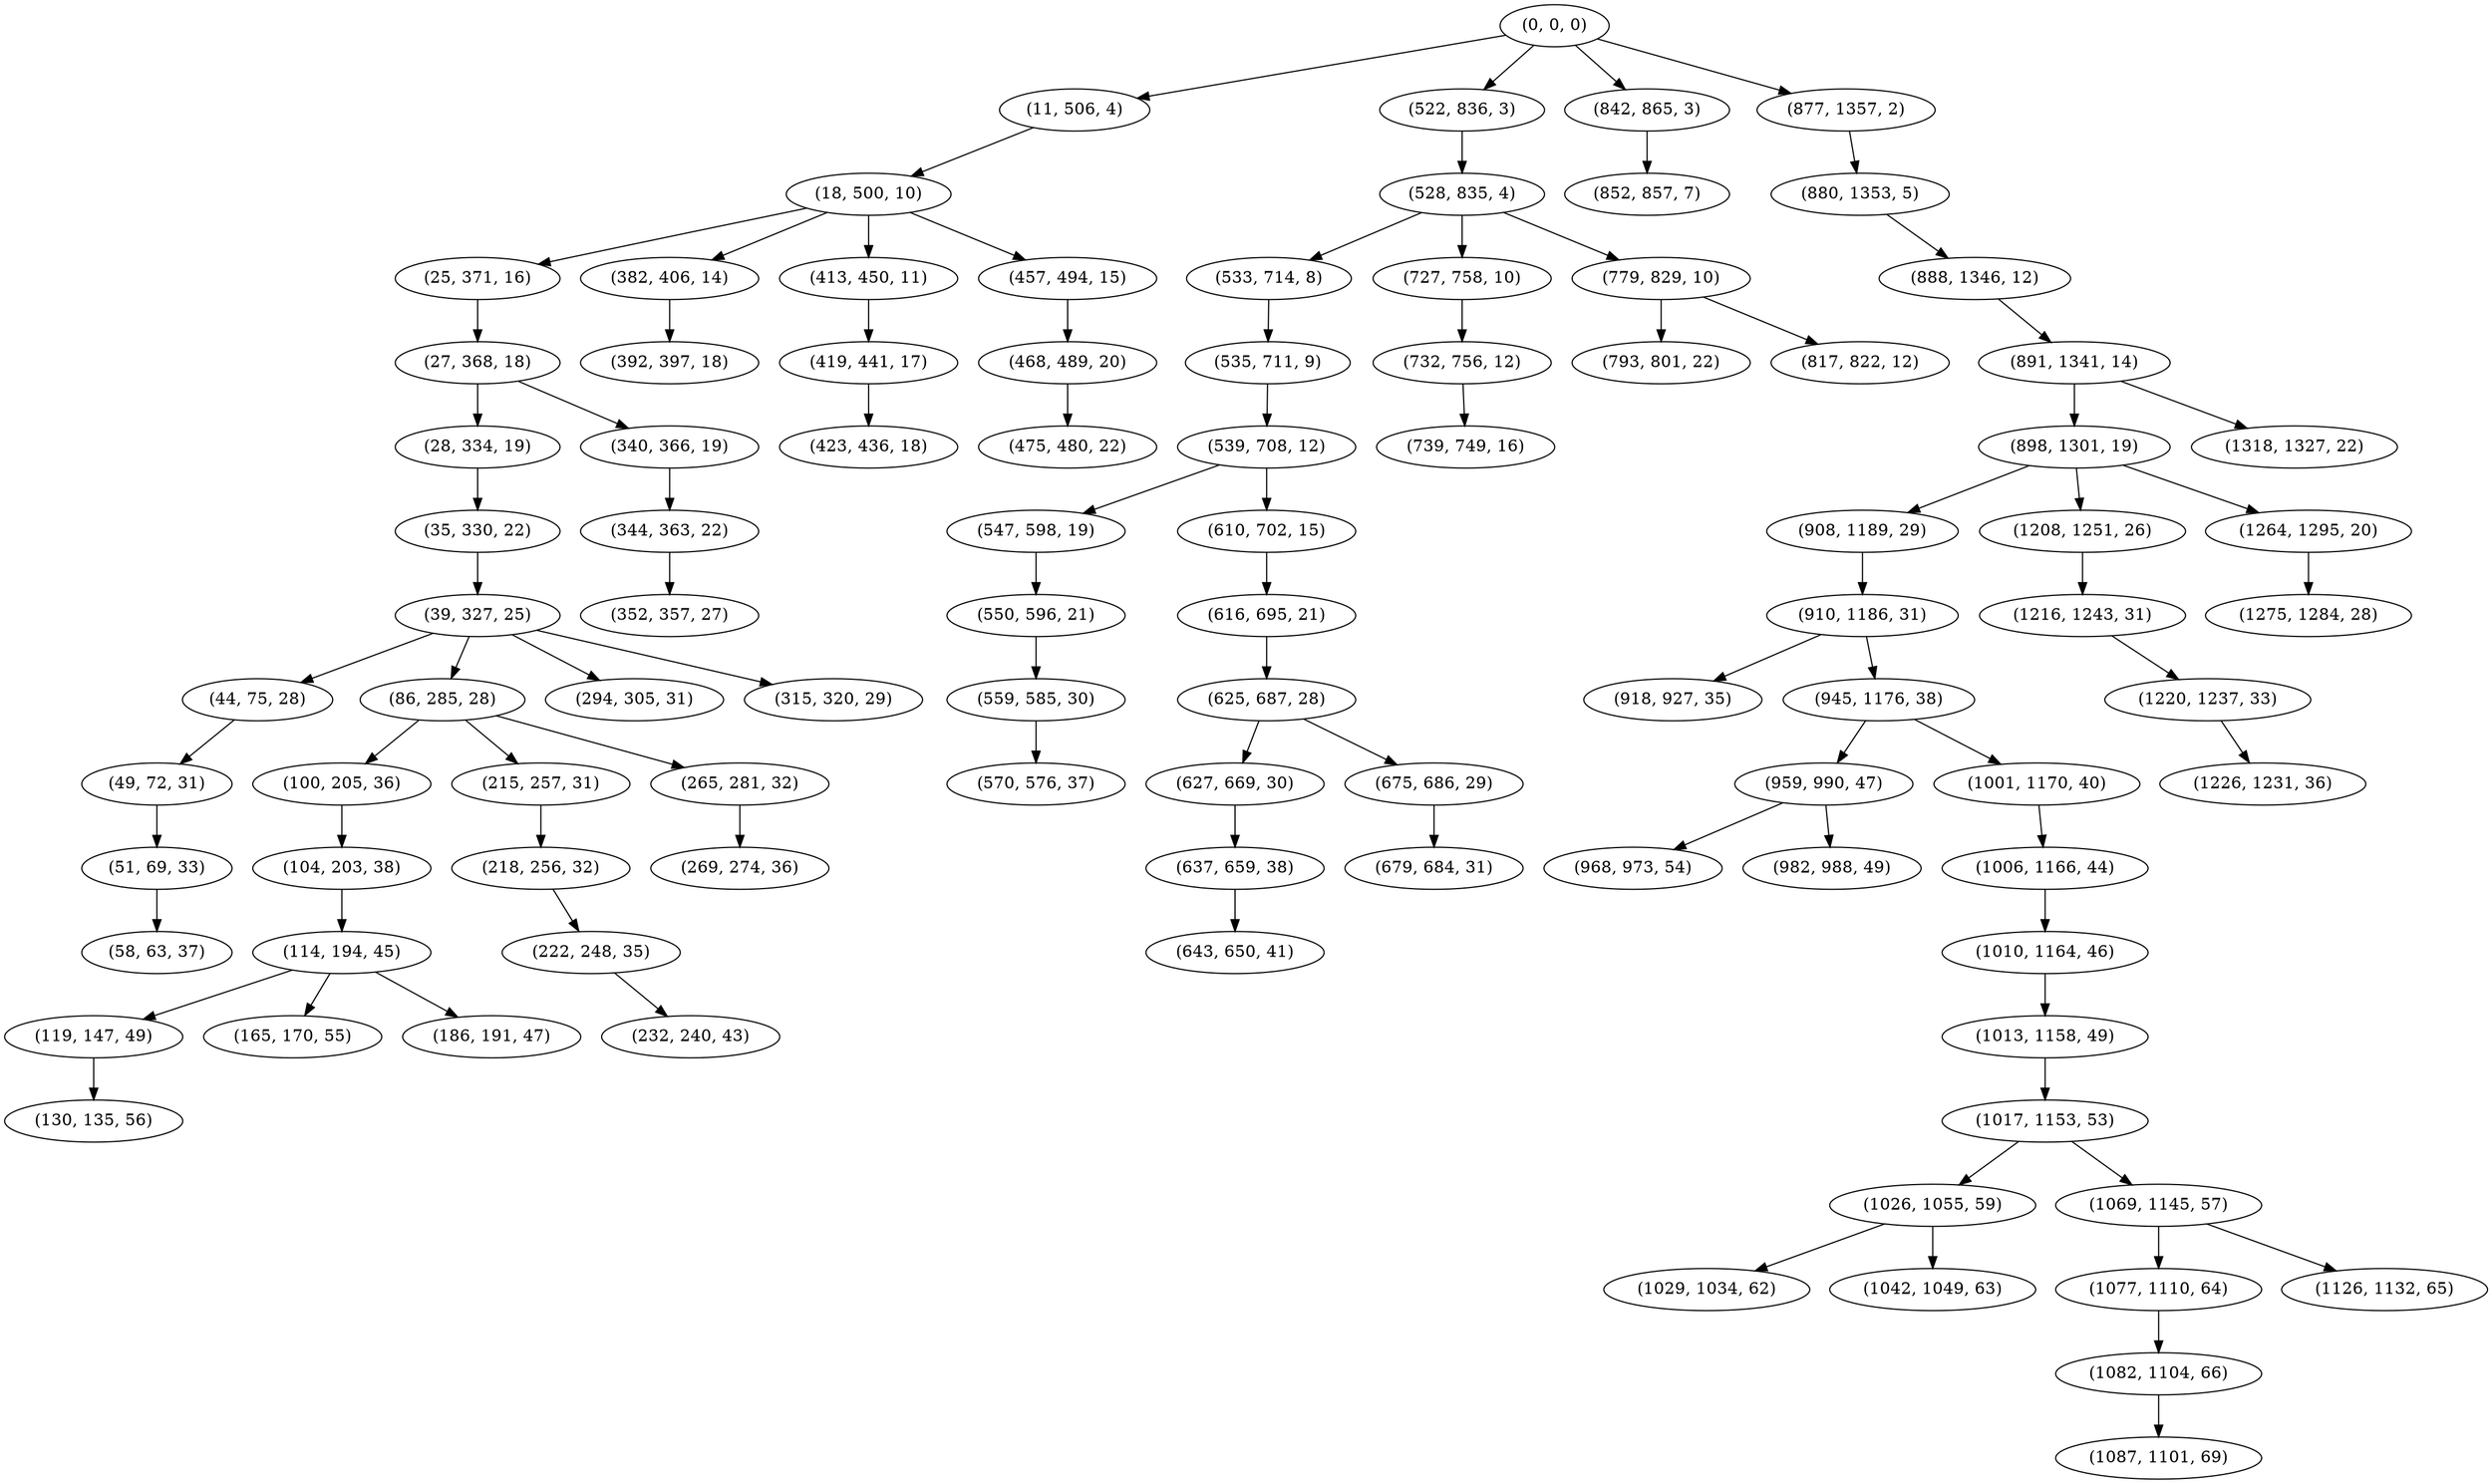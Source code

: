 digraph tree {
    "(0, 0, 0)";
    "(11, 506, 4)";
    "(18, 500, 10)";
    "(25, 371, 16)";
    "(27, 368, 18)";
    "(28, 334, 19)";
    "(35, 330, 22)";
    "(39, 327, 25)";
    "(44, 75, 28)";
    "(49, 72, 31)";
    "(51, 69, 33)";
    "(58, 63, 37)";
    "(86, 285, 28)";
    "(100, 205, 36)";
    "(104, 203, 38)";
    "(114, 194, 45)";
    "(119, 147, 49)";
    "(130, 135, 56)";
    "(165, 170, 55)";
    "(186, 191, 47)";
    "(215, 257, 31)";
    "(218, 256, 32)";
    "(222, 248, 35)";
    "(232, 240, 43)";
    "(265, 281, 32)";
    "(269, 274, 36)";
    "(294, 305, 31)";
    "(315, 320, 29)";
    "(340, 366, 19)";
    "(344, 363, 22)";
    "(352, 357, 27)";
    "(382, 406, 14)";
    "(392, 397, 18)";
    "(413, 450, 11)";
    "(419, 441, 17)";
    "(423, 436, 18)";
    "(457, 494, 15)";
    "(468, 489, 20)";
    "(475, 480, 22)";
    "(522, 836, 3)";
    "(528, 835, 4)";
    "(533, 714, 8)";
    "(535, 711, 9)";
    "(539, 708, 12)";
    "(547, 598, 19)";
    "(550, 596, 21)";
    "(559, 585, 30)";
    "(570, 576, 37)";
    "(610, 702, 15)";
    "(616, 695, 21)";
    "(625, 687, 28)";
    "(627, 669, 30)";
    "(637, 659, 38)";
    "(643, 650, 41)";
    "(675, 686, 29)";
    "(679, 684, 31)";
    "(727, 758, 10)";
    "(732, 756, 12)";
    "(739, 749, 16)";
    "(779, 829, 10)";
    "(793, 801, 22)";
    "(817, 822, 12)";
    "(842, 865, 3)";
    "(852, 857, 7)";
    "(877, 1357, 2)";
    "(880, 1353, 5)";
    "(888, 1346, 12)";
    "(891, 1341, 14)";
    "(898, 1301, 19)";
    "(908, 1189, 29)";
    "(910, 1186, 31)";
    "(918, 927, 35)";
    "(945, 1176, 38)";
    "(959, 990, 47)";
    "(968, 973, 54)";
    "(982, 988, 49)";
    "(1001, 1170, 40)";
    "(1006, 1166, 44)";
    "(1010, 1164, 46)";
    "(1013, 1158, 49)";
    "(1017, 1153, 53)";
    "(1026, 1055, 59)";
    "(1029, 1034, 62)";
    "(1042, 1049, 63)";
    "(1069, 1145, 57)";
    "(1077, 1110, 64)";
    "(1082, 1104, 66)";
    "(1087, 1101, 69)";
    "(1126, 1132, 65)";
    "(1208, 1251, 26)";
    "(1216, 1243, 31)";
    "(1220, 1237, 33)";
    "(1226, 1231, 36)";
    "(1264, 1295, 20)";
    "(1275, 1284, 28)";
    "(1318, 1327, 22)";
    "(0, 0, 0)" -> "(11, 506, 4)";
    "(0, 0, 0)" -> "(522, 836, 3)";
    "(0, 0, 0)" -> "(842, 865, 3)";
    "(0, 0, 0)" -> "(877, 1357, 2)";
    "(11, 506, 4)" -> "(18, 500, 10)";
    "(18, 500, 10)" -> "(25, 371, 16)";
    "(18, 500, 10)" -> "(382, 406, 14)";
    "(18, 500, 10)" -> "(413, 450, 11)";
    "(18, 500, 10)" -> "(457, 494, 15)";
    "(25, 371, 16)" -> "(27, 368, 18)";
    "(27, 368, 18)" -> "(28, 334, 19)";
    "(27, 368, 18)" -> "(340, 366, 19)";
    "(28, 334, 19)" -> "(35, 330, 22)";
    "(35, 330, 22)" -> "(39, 327, 25)";
    "(39, 327, 25)" -> "(44, 75, 28)";
    "(39, 327, 25)" -> "(86, 285, 28)";
    "(39, 327, 25)" -> "(294, 305, 31)";
    "(39, 327, 25)" -> "(315, 320, 29)";
    "(44, 75, 28)" -> "(49, 72, 31)";
    "(49, 72, 31)" -> "(51, 69, 33)";
    "(51, 69, 33)" -> "(58, 63, 37)";
    "(86, 285, 28)" -> "(100, 205, 36)";
    "(86, 285, 28)" -> "(215, 257, 31)";
    "(86, 285, 28)" -> "(265, 281, 32)";
    "(100, 205, 36)" -> "(104, 203, 38)";
    "(104, 203, 38)" -> "(114, 194, 45)";
    "(114, 194, 45)" -> "(119, 147, 49)";
    "(114, 194, 45)" -> "(165, 170, 55)";
    "(114, 194, 45)" -> "(186, 191, 47)";
    "(119, 147, 49)" -> "(130, 135, 56)";
    "(215, 257, 31)" -> "(218, 256, 32)";
    "(218, 256, 32)" -> "(222, 248, 35)";
    "(222, 248, 35)" -> "(232, 240, 43)";
    "(265, 281, 32)" -> "(269, 274, 36)";
    "(340, 366, 19)" -> "(344, 363, 22)";
    "(344, 363, 22)" -> "(352, 357, 27)";
    "(382, 406, 14)" -> "(392, 397, 18)";
    "(413, 450, 11)" -> "(419, 441, 17)";
    "(419, 441, 17)" -> "(423, 436, 18)";
    "(457, 494, 15)" -> "(468, 489, 20)";
    "(468, 489, 20)" -> "(475, 480, 22)";
    "(522, 836, 3)" -> "(528, 835, 4)";
    "(528, 835, 4)" -> "(533, 714, 8)";
    "(528, 835, 4)" -> "(727, 758, 10)";
    "(528, 835, 4)" -> "(779, 829, 10)";
    "(533, 714, 8)" -> "(535, 711, 9)";
    "(535, 711, 9)" -> "(539, 708, 12)";
    "(539, 708, 12)" -> "(547, 598, 19)";
    "(539, 708, 12)" -> "(610, 702, 15)";
    "(547, 598, 19)" -> "(550, 596, 21)";
    "(550, 596, 21)" -> "(559, 585, 30)";
    "(559, 585, 30)" -> "(570, 576, 37)";
    "(610, 702, 15)" -> "(616, 695, 21)";
    "(616, 695, 21)" -> "(625, 687, 28)";
    "(625, 687, 28)" -> "(627, 669, 30)";
    "(625, 687, 28)" -> "(675, 686, 29)";
    "(627, 669, 30)" -> "(637, 659, 38)";
    "(637, 659, 38)" -> "(643, 650, 41)";
    "(675, 686, 29)" -> "(679, 684, 31)";
    "(727, 758, 10)" -> "(732, 756, 12)";
    "(732, 756, 12)" -> "(739, 749, 16)";
    "(779, 829, 10)" -> "(793, 801, 22)";
    "(779, 829, 10)" -> "(817, 822, 12)";
    "(842, 865, 3)" -> "(852, 857, 7)";
    "(877, 1357, 2)" -> "(880, 1353, 5)";
    "(880, 1353, 5)" -> "(888, 1346, 12)";
    "(888, 1346, 12)" -> "(891, 1341, 14)";
    "(891, 1341, 14)" -> "(898, 1301, 19)";
    "(891, 1341, 14)" -> "(1318, 1327, 22)";
    "(898, 1301, 19)" -> "(908, 1189, 29)";
    "(898, 1301, 19)" -> "(1208, 1251, 26)";
    "(898, 1301, 19)" -> "(1264, 1295, 20)";
    "(908, 1189, 29)" -> "(910, 1186, 31)";
    "(910, 1186, 31)" -> "(918, 927, 35)";
    "(910, 1186, 31)" -> "(945, 1176, 38)";
    "(945, 1176, 38)" -> "(959, 990, 47)";
    "(945, 1176, 38)" -> "(1001, 1170, 40)";
    "(959, 990, 47)" -> "(968, 973, 54)";
    "(959, 990, 47)" -> "(982, 988, 49)";
    "(1001, 1170, 40)" -> "(1006, 1166, 44)";
    "(1006, 1166, 44)" -> "(1010, 1164, 46)";
    "(1010, 1164, 46)" -> "(1013, 1158, 49)";
    "(1013, 1158, 49)" -> "(1017, 1153, 53)";
    "(1017, 1153, 53)" -> "(1026, 1055, 59)";
    "(1017, 1153, 53)" -> "(1069, 1145, 57)";
    "(1026, 1055, 59)" -> "(1029, 1034, 62)";
    "(1026, 1055, 59)" -> "(1042, 1049, 63)";
    "(1069, 1145, 57)" -> "(1077, 1110, 64)";
    "(1069, 1145, 57)" -> "(1126, 1132, 65)";
    "(1077, 1110, 64)" -> "(1082, 1104, 66)";
    "(1082, 1104, 66)" -> "(1087, 1101, 69)";
    "(1208, 1251, 26)" -> "(1216, 1243, 31)";
    "(1216, 1243, 31)" -> "(1220, 1237, 33)";
    "(1220, 1237, 33)" -> "(1226, 1231, 36)";
    "(1264, 1295, 20)" -> "(1275, 1284, 28)";
}
